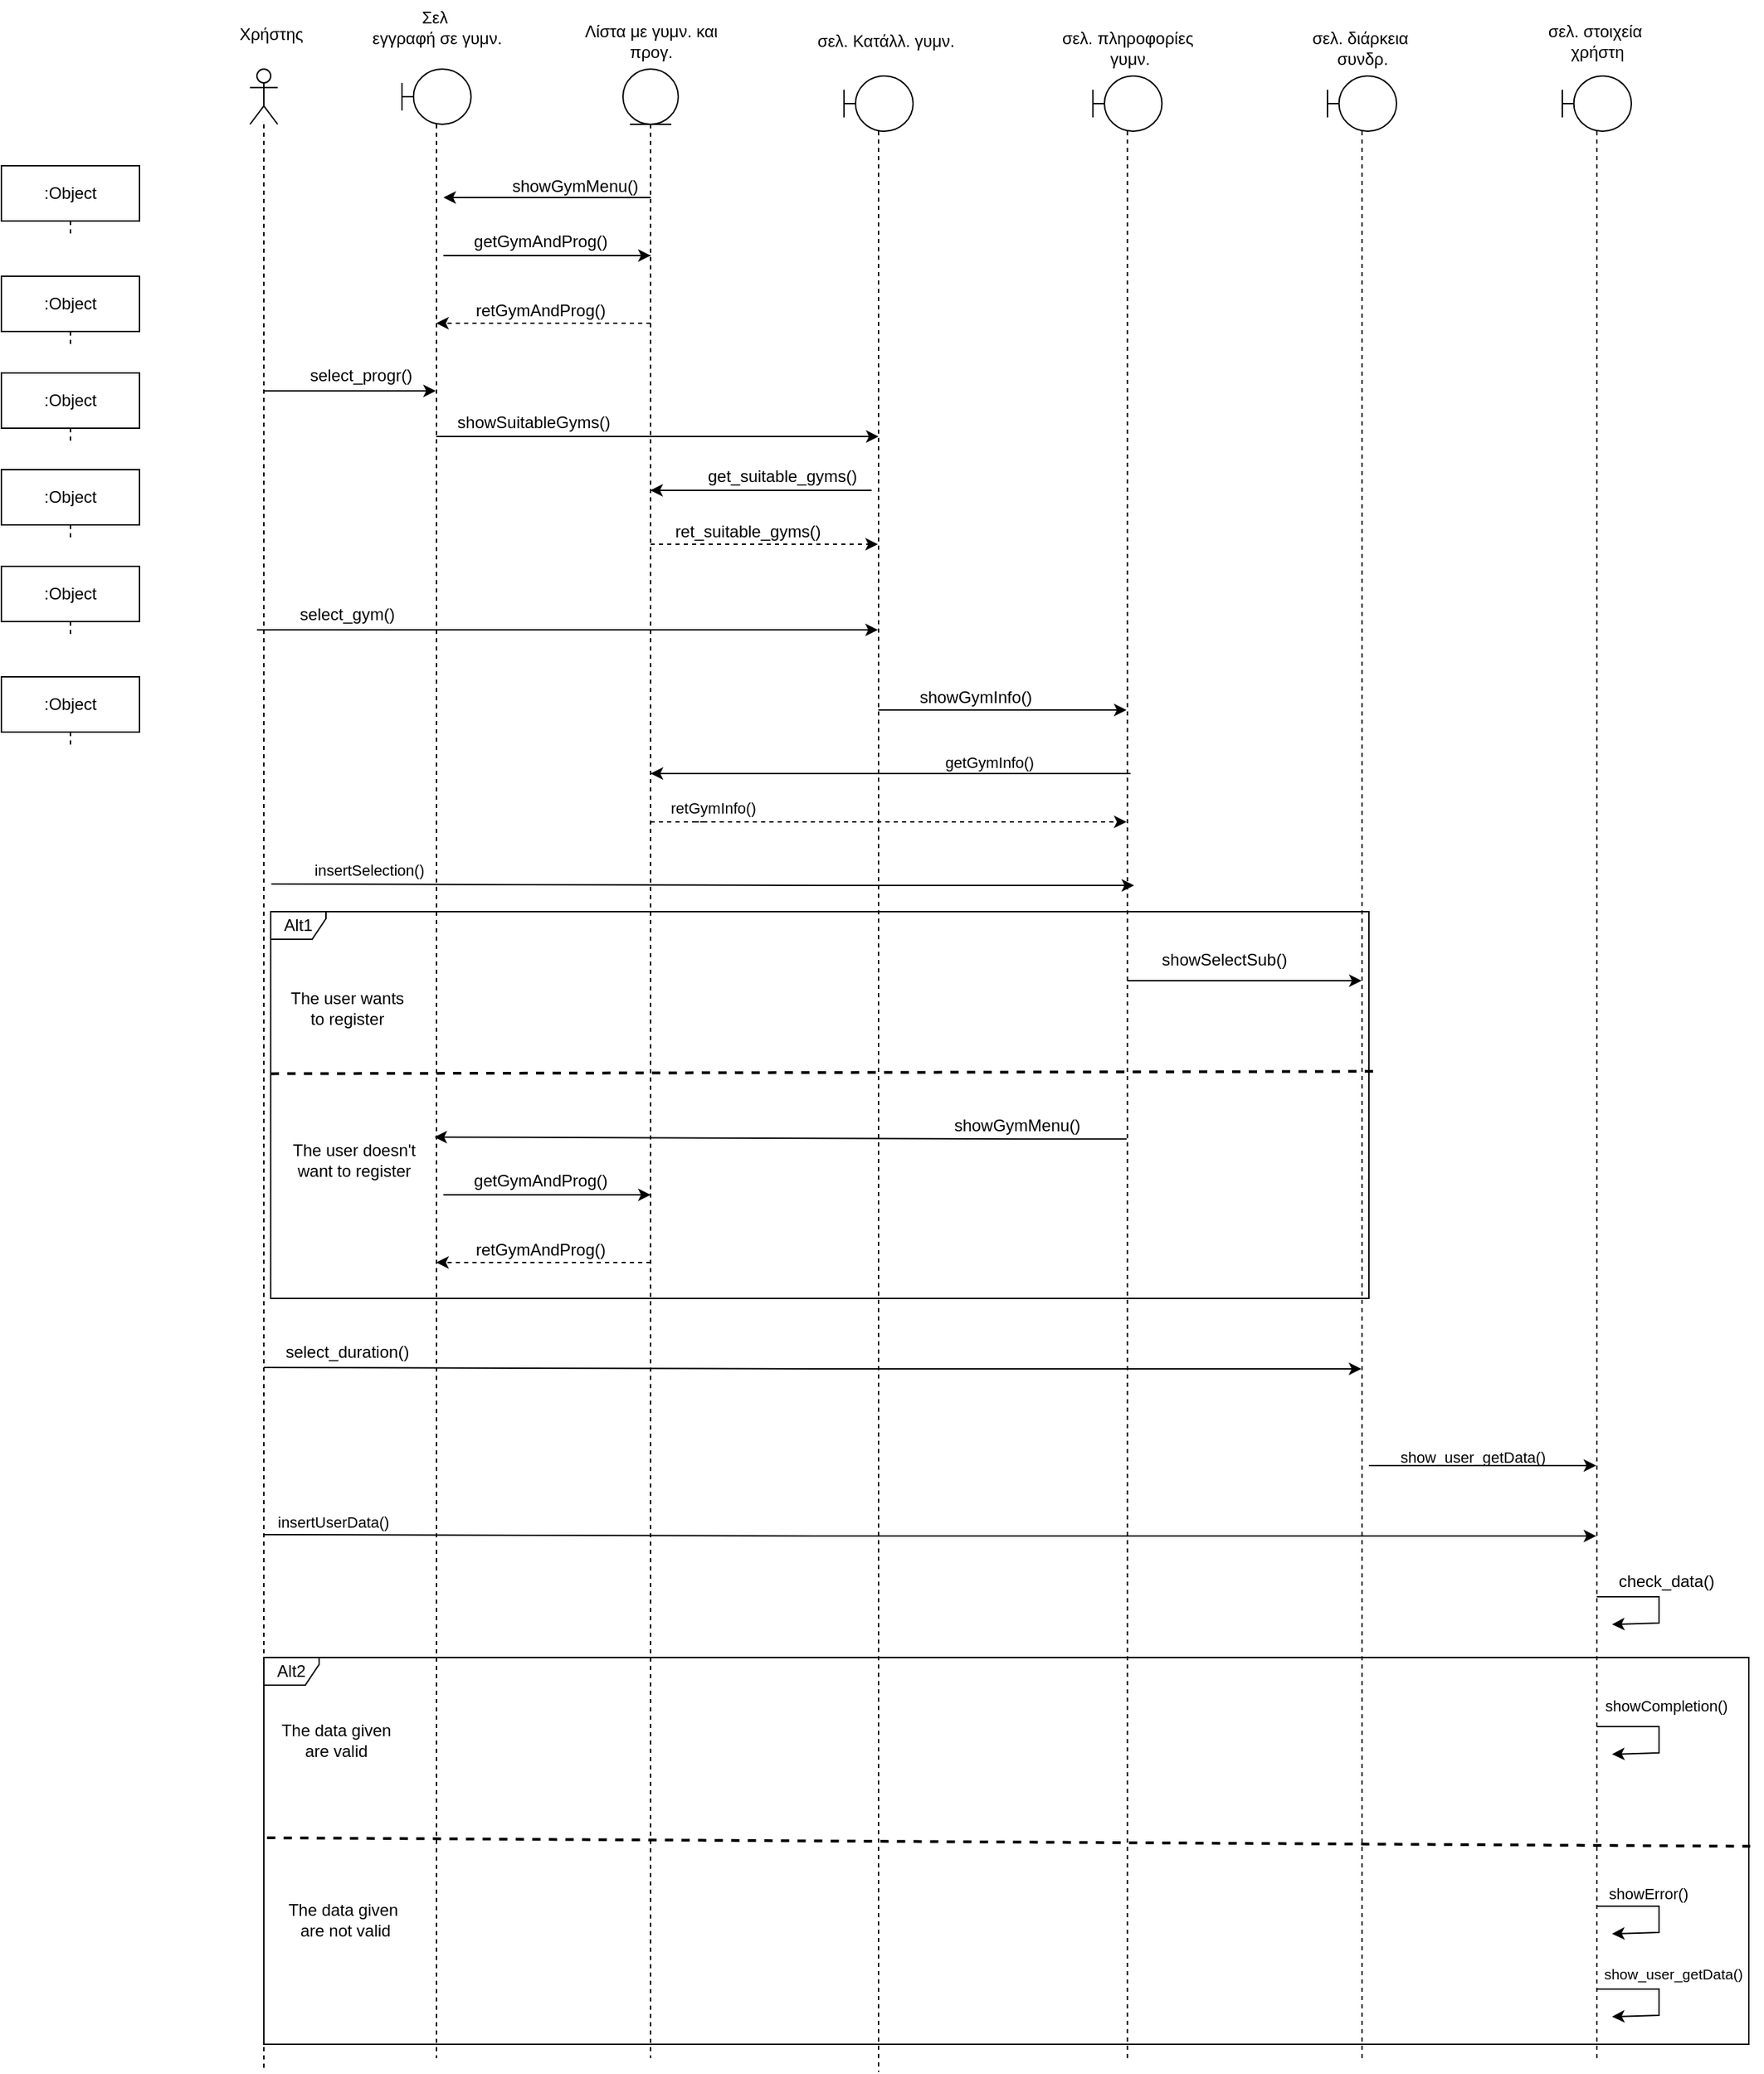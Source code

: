 <mxfile version="21.3.2">
  <diagram name="Σελίδα-1" id="bnlR6SahmsRWUH3v-4KW">
    <mxGraphModel dx="2331" dy="638" grid="1" gridSize="10" guides="1" tooltips="1" connect="1" arrows="1" fold="1" page="1" pageScale="1" pageWidth="1169" pageHeight="1654" math="0" shadow="0">
      <root>
        <mxCell id="0" />
        <mxCell id="1" parent="0" />
        <mxCell id="nyDjOfrzS_PwR3EFZTjZ-1" value="" style="shape=umlLifeline;perimeter=lifelinePerimeter;whiteSpace=wrap;html=1;container=1;dropTarget=0;collapsible=0;recursiveResize=0;outlineConnect=0;portConstraint=eastwest;newEdgeStyle={&quot;edgeStyle&quot;:&quot;elbowEdgeStyle&quot;,&quot;elbow&quot;:&quot;vertical&quot;,&quot;curved&quot;:0,&quot;rounded&quot;:0};participant=umlActor;" parent="1" vertex="1">
          <mxGeometry x="10" y="260" width="20" height="1450" as="geometry" />
        </mxCell>
        <mxCell id="nyDjOfrzS_PwR3EFZTjZ-2" value="" style="shape=umlLifeline;perimeter=lifelinePerimeter;whiteSpace=wrap;html=1;container=1;dropTarget=0;collapsible=0;recursiveResize=0;outlineConnect=0;portConstraint=eastwest;newEdgeStyle={&quot;edgeStyle&quot;:&quot;elbowEdgeStyle&quot;,&quot;elbow&quot;:&quot;vertical&quot;,&quot;curved&quot;:0,&quot;rounded&quot;:0};participant=umlBoundary;" parent="1" vertex="1">
          <mxGeometry x="960" y="265" width="50" height="1435" as="geometry" />
        </mxCell>
        <mxCell id="nyDjOfrzS_PwR3EFZTjZ-3" value="" style="shape=umlLifeline;perimeter=lifelinePerimeter;whiteSpace=wrap;html=1;container=1;dropTarget=0;collapsible=0;recursiveResize=0;outlineConnect=0;portConstraint=eastwest;newEdgeStyle={&quot;edgeStyle&quot;:&quot;elbowEdgeStyle&quot;,&quot;elbow&quot;:&quot;vertical&quot;,&quot;curved&quot;:0,&quot;rounded&quot;:0};participant=umlBoundary;" parent="1" vertex="1">
          <mxGeometry x="620.19" y="265" width="50" height="1435" as="geometry" />
        </mxCell>
        <mxCell id="nyDjOfrzS_PwR3EFZTjZ-4" value="" style="shape=umlLifeline;perimeter=lifelinePerimeter;whiteSpace=wrap;html=1;container=1;dropTarget=0;collapsible=0;recursiveResize=0;outlineConnect=0;portConstraint=eastwest;newEdgeStyle={&quot;edgeStyle&quot;:&quot;elbowEdgeStyle&quot;,&quot;elbow&quot;:&quot;vertical&quot;,&quot;curved&quot;:0,&quot;rounded&quot;:0};participant=umlBoundary;" parent="1" vertex="1">
          <mxGeometry x="440" y="265" width="50" height="1445" as="geometry" />
        </mxCell>
        <mxCell id="nyDjOfrzS_PwR3EFZTjZ-5" value="" style="shape=umlLifeline;perimeter=lifelinePerimeter;whiteSpace=wrap;html=1;container=1;dropTarget=0;collapsible=0;recursiveResize=0;outlineConnect=0;portConstraint=eastwest;newEdgeStyle={&quot;edgeStyle&quot;:&quot;elbowEdgeStyle&quot;,&quot;elbow&quot;:&quot;vertical&quot;,&quot;curved&quot;:0,&quot;rounded&quot;:0};participant=umlBoundary;" parent="1" vertex="1">
          <mxGeometry x="120" y="260" width="50" height="1440" as="geometry" />
        </mxCell>
        <mxCell id="nyDjOfrzS_PwR3EFZTjZ-10" value="Σελ&amp;nbsp;&lt;br&gt;εγγραφή σε γυμν." style="text;html=1;align=center;verticalAlign=middle;resizable=0;points=[];autosize=1;strokeColor=none;fillColor=none;" parent="1" vertex="1">
          <mxGeometry x="85" y="210" width="120" height="40" as="geometry" />
        </mxCell>
        <mxCell id="nyDjOfrzS_PwR3EFZTjZ-11" value="Λίστα με γυμν. και &lt;br&gt;προγ." style="text;html=1;align=center;verticalAlign=middle;resizable=0;points=[];autosize=1;strokeColor=none;fillColor=none;" parent="1" vertex="1">
          <mxGeometry x="240" y="220" width="120" height="40" as="geometry" />
        </mxCell>
        <mxCell id="nyDjOfrzS_PwR3EFZTjZ-12" value="σελ. Κατάλλ. γυμν." style="text;html=1;align=center;verticalAlign=middle;resizable=0;points=[];autosize=1;strokeColor=none;fillColor=none;" parent="1" vertex="1">
          <mxGeometry x="410" y="225" width="120" height="30" as="geometry" />
        </mxCell>
        <mxCell id="nyDjOfrzS_PwR3EFZTjZ-13" value="σελ. πληροφορίες&lt;br&gt;&amp;nbsp;γυμν." style="text;html=1;align=center;verticalAlign=middle;resizable=0;points=[];autosize=1;strokeColor=none;fillColor=none;" parent="1" vertex="1">
          <mxGeometry x="585" y="225" width="120" height="40" as="geometry" />
        </mxCell>
        <mxCell id="nyDjOfrzS_PwR3EFZTjZ-15" value="σελ. διάρκεια&amp;nbsp;&lt;br&gt;συνδρ." style="text;html=1;align=center;verticalAlign=middle;resizable=0;points=[];autosize=1;strokeColor=none;fillColor=none;" parent="1" vertex="1">
          <mxGeometry x="765" y="225" width="100" height="40" as="geometry" />
        </mxCell>
        <mxCell id="nyDjOfrzS_PwR3EFZTjZ-8" value="" style="shape=umlLifeline;perimeter=lifelinePerimeter;whiteSpace=wrap;html=1;container=1;dropTarget=0;collapsible=0;recursiveResize=0;outlineConnect=0;portConstraint=eastwest;newEdgeStyle={&quot;edgeStyle&quot;:&quot;elbowEdgeStyle&quot;,&quot;elbow&quot;:&quot;vertical&quot;,&quot;curved&quot;:0,&quot;rounded&quot;:0};participant=umlEntity;" parent="1" vertex="1">
          <mxGeometry x="280" y="260" width="40" height="1440" as="geometry" />
        </mxCell>
        <mxCell id="44u1UOUTEwnYV24cD757-49" value=":Object" style="shape=umlLifeline;perimeter=lifelinePerimeter;whiteSpace=wrap;html=1;container=1;collapsible=0;recursiveResize=0;outlineConnect=0;" parent="1" vertex="1">
          <mxGeometry x="-170" y="550" width="100" height="50" as="geometry" />
        </mxCell>
        <mxCell id="44u1UOUTEwnYV24cD757-50" value=":Object" style="shape=umlLifeline;perimeter=lifelinePerimeter;whiteSpace=wrap;html=1;container=1;collapsible=0;recursiveResize=0;outlineConnect=0;" parent="1" vertex="1">
          <mxGeometry x="-170" y="620" width="100" height="50" as="geometry" />
        </mxCell>
        <mxCell id="44u1UOUTEwnYV24cD757-51" value=":Object" style="shape=umlLifeline;perimeter=lifelinePerimeter;whiteSpace=wrap;html=1;container=1;collapsible=0;recursiveResize=0;outlineConnect=0;" parent="1" vertex="1">
          <mxGeometry x="-170" y="700" width="100" height="50" as="geometry" />
        </mxCell>
        <mxCell id="44u1UOUTEwnYV24cD757-54" value=":Object" style="shape=umlLifeline;perimeter=lifelinePerimeter;whiteSpace=wrap;html=1;container=1;collapsible=0;recursiveResize=0;outlineConnect=0;" parent="1" vertex="1">
          <mxGeometry x="-170" y="330" width="100" height="50" as="geometry" />
        </mxCell>
        <mxCell id="44u1UOUTEwnYV24cD757-55" value=":Object" style="shape=umlLifeline;perimeter=lifelinePerimeter;whiteSpace=wrap;html=1;container=1;collapsible=0;recursiveResize=0;outlineConnect=0;" parent="1" vertex="1">
          <mxGeometry x="-170" y="410" width="100" height="50" as="geometry" />
        </mxCell>
        <mxCell id="44u1UOUTEwnYV24cD757-56" value=":Object" style="shape=umlLifeline;perimeter=lifelinePerimeter;whiteSpace=wrap;html=1;container=1;collapsible=0;recursiveResize=0;outlineConnect=0;" parent="1" vertex="1">
          <mxGeometry x="-170" y="480" width="100" height="50" as="geometry" />
        </mxCell>
        <mxCell id="4nMGlKhWPUo4mE3yYb9U-2" value="" style="shape=umlLifeline;perimeter=lifelinePerimeter;whiteSpace=wrap;html=1;container=1;dropTarget=0;collapsible=0;recursiveResize=0;outlineConnect=0;portConstraint=eastwest;newEdgeStyle={&quot;edgeStyle&quot;:&quot;elbowEdgeStyle&quot;,&quot;elbow&quot;:&quot;vertical&quot;,&quot;curved&quot;:0,&quot;rounded&quot;:0};participant=umlBoundary;" vertex="1" parent="1">
          <mxGeometry x="790" y="265" width="50" height="1435" as="geometry" />
        </mxCell>
        <mxCell id="4nMGlKhWPUo4mE3yYb9U-3" value="σελ. στοιχεία&amp;nbsp;&lt;br&gt;χρήστη" style="text;html=1;align=center;verticalAlign=middle;resizable=0;points=[];autosize=1;strokeColor=none;fillColor=none;" vertex="1" parent="1">
          <mxGeometry x="940" y="220" width="90" height="40" as="geometry" />
        </mxCell>
        <mxCell id="4nMGlKhWPUo4mE3yYb9U-8" value="Χρήστης" style="text;html=1;align=center;verticalAlign=middle;resizable=0;points=[];autosize=1;strokeColor=none;fillColor=none;" vertex="1" parent="1">
          <mxGeometry x="-10" y="220" width="70" height="30" as="geometry" />
        </mxCell>
        <mxCell id="4nMGlKhWPUo4mE3yYb9U-10" value="" style="endArrow=classic;html=1;rounded=0;entryX=1.032;entryY=0.08;entryDx=0;entryDy=0;entryPerimeter=0;" edge="1" parent="1" source="nyDjOfrzS_PwR3EFZTjZ-3" target="4nMGlKhWPUo4mE3yYb9U-47">
          <mxGeometry width="50" height="50" relative="1" as="geometry">
            <mxPoint x="635.19" y="1034.66" as="sourcePoint" />
            <mxPoint x="485.0" y="1034.66" as="targetPoint" />
            <Array as="points">
              <mxPoint x="546.19" y="1034.66" />
              <mxPoint x="566.19" y="1034.66" />
            </Array>
          </mxGeometry>
        </mxCell>
        <mxCell id="4nMGlKhWPUo4mE3yYb9U-17" value="getGymAndProg()" style="text;html=1;align=center;verticalAlign=middle;resizable=0;points=[];autosize=1;strokeColor=none;fillColor=none;" vertex="1" parent="1">
          <mxGeometry x="160" y="1050" width="120" height="30" as="geometry" />
        </mxCell>
        <mxCell id="4nMGlKhWPUo4mE3yYb9U-19" value="" style="endArrow=classic;html=1;rounded=0;dashed=1;" edge="1" parent="1">
          <mxGeometry x="-0.179" y="-11" width="50" height="50" relative="1" as="geometry">
            <mxPoint x="300" y="604" as="sourcePoint" />
            <mxPoint x="464.5" y="604" as="targetPoint" />
            <Array as="points">
              <mxPoint x="341" y="604" />
            </Array>
            <mxPoint x="11" y="-11" as="offset" />
          </mxGeometry>
        </mxCell>
        <mxCell id="4nMGlKhWPUo4mE3yYb9U-21" value="retGymAndProg()" style="text;html=1;align=center;verticalAlign=middle;resizable=0;points=[];autosize=1;strokeColor=none;fillColor=none;" vertex="1" parent="1">
          <mxGeometry x="160" y="1100" width="120" height="30" as="geometry" />
        </mxCell>
        <mxCell id="4nMGlKhWPUo4mE3yYb9U-22" value="showGymMenu()" style="text;html=1;align=center;verticalAlign=middle;resizable=0;points=[];autosize=1;strokeColor=none;fillColor=none;" vertex="1" parent="1">
          <mxGeometry x="510.19" y="1010" width="110" height="30" as="geometry" />
        </mxCell>
        <mxCell id="4nMGlKhWPUo4mE3yYb9U-23" value="" style="endArrow=classic;html=1;rounded=0;" edge="1" parent="1">
          <mxGeometry width="50" height="50" relative="1" as="geometry">
            <mxPoint x="19.81" y="493" as="sourcePoint" />
            <mxPoint x="144.5" y="493" as="targetPoint" />
            <Array as="points">
              <mxPoint x="100" y="493" />
            </Array>
          </mxGeometry>
        </mxCell>
        <mxCell id="4nMGlKhWPUo4mE3yYb9U-28" value="get_suitable_gyms()" style="text;html=1;align=center;verticalAlign=middle;resizable=0;points=[];autosize=1;strokeColor=none;fillColor=none;" vertex="1" parent="1">
          <mxGeometry x="330" y="540" width="130" height="30" as="geometry" />
        </mxCell>
        <mxCell id="4nMGlKhWPUo4mE3yYb9U-30" value="" style="endArrow=classic;html=1;rounded=0;dashed=1;" edge="1" parent="1">
          <mxGeometry x="-0.179" y="-11" width="50" height="50" relative="1" as="geometry">
            <mxPoint x="300.0" y="1124" as="sourcePoint" />
            <mxPoint x="144.81" y="1124" as="targetPoint" />
            <Array as="points">
              <mxPoint x="240.0" y="1124" />
            </Array>
            <mxPoint x="11" y="-11" as="offset" />
          </mxGeometry>
        </mxCell>
        <mxCell id="4nMGlKhWPUo4mE3yYb9U-31" value="ret_suitable_gyms()" style="text;html=1;align=center;verticalAlign=middle;resizable=0;points=[];autosize=1;strokeColor=none;fillColor=none;" vertex="1" parent="1">
          <mxGeometry x="305" y="580" width="130" height="30" as="geometry" />
        </mxCell>
        <mxCell id="4nMGlKhWPUo4mE3yYb9U-32" value="" style="endArrow=classic;html=1;rounded=0;" edge="1" parent="1">
          <mxGeometry width="50" height="50" relative="1" as="geometry">
            <mxPoint x="144.81" y="526" as="sourcePoint" />
            <mxPoint x="465" y="526" as="targetPoint" />
            <Array as="points">
              <mxPoint x="370" y="526" />
            </Array>
          </mxGeometry>
        </mxCell>
        <mxCell id="4nMGlKhWPUo4mE3yYb9U-33" value="showSuitableGyms()" style="text;html=1;align=center;verticalAlign=middle;resizable=0;points=[];autosize=1;strokeColor=none;fillColor=none;" vertex="1" parent="1">
          <mxGeometry x="150" y="501" width="130" height="30" as="geometry" />
        </mxCell>
        <mxCell id="4nMGlKhWPUo4mE3yYb9U-34" value="" style="endArrow=classic;html=1;rounded=0;" edge="1" parent="1">
          <mxGeometry width="50" height="50" relative="1" as="geometry">
            <mxPoint x="15" y="666" as="sourcePoint" />
            <mxPoint x="464.5" y="666" as="targetPoint" />
            <Array as="points">
              <mxPoint x="90" y="666" />
            </Array>
          </mxGeometry>
        </mxCell>
        <mxCell id="4nMGlKhWPUo4mE3yYb9U-35" value="select_gym()" style="text;html=1;align=center;verticalAlign=middle;resizable=0;points=[];autosize=1;strokeColor=none;fillColor=none;" vertex="1" parent="1">
          <mxGeometry x="35" y="640" width="90" height="30" as="geometry" />
        </mxCell>
        <mxCell id="4nMGlKhWPUo4mE3yYb9U-36" value="" style="endArrow=classic;html=1;rounded=0;" edge="1" parent="1" target="nyDjOfrzS_PwR3EFZTjZ-8">
          <mxGeometry width="50" height="50" relative="1" as="geometry">
            <mxPoint x="647.34" y="770" as="sourcePoint" />
            <mxPoint x="482.65" y="770" as="targetPoint" />
            <Array as="points">
              <mxPoint x="572.84" y="770" />
            </Array>
          </mxGeometry>
        </mxCell>
        <mxCell id="4nMGlKhWPUo4mE3yYb9U-39" value="retGymInfo()" style="text;html=1;align=center;verticalAlign=middle;resizable=0;points=[];autosize=1;strokeColor=none;fillColor=none;fontSize=11;" vertex="1" parent="1">
          <mxGeometry x="300" y="780" width="90" height="30" as="geometry" />
        </mxCell>
        <mxCell id="4nMGlKhWPUo4mE3yYb9U-40" value="" style="endArrow=classic;html=1;rounded=0;dashed=1;" edge="1" parent="1">
          <mxGeometry x="-0.179" y="-11" width="50" height="50" relative="1" as="geometry">
            <mxPoint x="300" y="805" as="sourcePoint" />
            <mxPoint x="644.5" y="805" as="targetPoint" />
            <Array as="points">
              <mxPoint x="341" y="805" />
              <mxPoint x="330" y="805" />
            </Array>
            <mxPoint x="11" y="-11" as="offset" />
          </mxGeometry>
        </mxCell>
        <mxCell id="4nMGlKhWPUo4mE3yYb9U-41" value="" style="endArrow=classic;html=1;rounded=0;" edge="1" parent="1">
          <mxGeometry width="50" height="50" relative="1" as="geometry">
            <mxPoint x="464.81" y="724" as="sourcePoint" />
            <mxPoint x="644.5" y="724" as="targetPoint" />
            <Array as="points">
              <mxPoint x="480" y="724" />
            </Array>
          </mxGeometry>
        </mxCell>
        <mxCell id="4nMGlKhWPUo4mE3yYb9U-43" value="insertSelection()" style="endArrow=classic;html=1;rounded=0;" edge="1" parent="1">
          <mxGeometry x="-0.776" y="10" width="50" height="50" relative="1" as="geometry">
            <mxPoint x="25.5" y="850" as="sourcePoint" />
            <mxPoint x="650" y="851" as="targetPoint" />
            <Array as="points">
              <mxPoint x="425.5" y="851" />
            </Array>
            <mxPoint as="offset" />
          </mxGeometry>
        </mxCell>
        <mxCell id="4nMGlKhWPUo4mE3yYb9U-44" value="Alt1" style="shape=umlFrame;whiteSpace=wrap;html=1;pointerEvents=0;width=40;height=20;" vertex="1" parent="1">
          <mxGeometry x="25" y="870" width="795" height="280" as="geometry" />
        </mxCell>
        <mxCell id="4nMGlKhWPUo4mE3yYb9U-45" value="" style="endArrow=none;dashed=1;html=1;rounded=0;strokeWidth=2;entryX=1.007;entryY=0.413;entryDx=0;entryDy=0;entryPerimeter=0;exitX=0;exitY=0.419;exitDx=0;exitDy=0;exitPerimeter=0;" edge="1" parent="1" source="4nMGlKhWPUo4mE3yYb9U-44" target="4nMGlKhWPUo4mE3yYb9U-44">
          <mxGeometry width="50" height="50" relative="1" as="geometry">
            <mxPoint x="40" y="1126" as="sourcePoint" />
            <mxPoint x="880" y="1140" as="targetPoint" />
          </mxGeometry>
        </mxCell>
        <mxCell id="4nMGlKhWPUo4mE3yYb9U-46" value="The user wants &lt;br&gt;to register" style="text;html=1;align=center;verticalAlign=middle;resizable=0;points=[];autosize=1;strokeColor=none;fillColor=none;" vertex="1" parent="1">
          <mxGeometry x="25" y="920" width="110" height="40" as="geometry" />
        </mxCell>
        <mxCell id="4nMGlKhWPUo4mE3yYb9U-47" value="The user doesn&#39;t &lt;br&gt;want to register" style="text;html=1;align=center;verticalAlign=middle;resizable=0;points=[];autosize=1;strokeColor=none;fillColor=none;" vertex="1" parent="1">
          <mxGeometry x="30" y="1030" width="110" height="40" as="geometry" />
        </mxCell>
        <mxCell id="4nMGlKhWPUo4mE3yYb9U-48" value="" style="endArrow=classic;html=1;rounded=0;" edge="1" parent="1">
          <mxGeometry width="50" height="50" relative="1" as="geometry">
            <mxPoint x="645.0" y="920" as="sourcePoint" />
            <mxPoint x="814.69" y="920.0" as="targetPoint" />
            <Array as="points">
              <mxPoint x="712.94" y="920" />
            </Array>
          </mxGeometry>
        </mxCell>
        <mxCell id="4nMGlKhWPUo4mE3yYb9U-49" value="showSelectSub()" style="text;html=1;align=center;verticalAlign=middle;resizable=0;points=[];autosize=1;strokeColor=none;fillColor=none;" vertex="1" parent="1">
          <mxGeometry x="660" y="890" width="110" height="30" as="geometry" />
        </mxCell>
        <mxCell id="4nMGlKhWPUo4mE3yYb9U-24" value="select_progr()" style="text;html=1;align=center;verticalAlign=middle;resizable=0;points=[];autosize=1;strokeColor=none;fillColor=none;" vertex="1" parent="1">
          <mxGeometry x="40" y="467" width="100" height="30" as="geometry" />
        </mxCell>
        <mxCell id="4nMGlKhWPUo4mE3yYb9U-42" value="showGymInfo()" style="text;html=1;align=center;verticalAlign=middle;resizable=0;points=[];autosize=1;strokeColor=none;fillColor=none;" vertex="1" parent="1">
          <mxGeometry x="485" y="700" width="100" height="30" as="geometry" />
        </mxCell>
        <mxCell id="4nMGlKhWPUo4mE3yYb9U-59" value="" style="endArrow=classic;html=1;rounded=0;" edge="1" parent="1" source="nyDjOfrzS_PwR3EFZTjZ-8">
          <mxGeometry width="50" height="50" relative="1" as="geometry">
            <mxPoint x="635.19" y="1074.66" as="sourcePoint" />
            <mxPoint x="300" y="1075" as="targetPoint" />
            <Array as="points">
              <mxPoint x="150" y="1075" />
            </Array>
          </mxGeometry>
        </mxCell>
        <mxCell id="4nMGlKhWPUo4mE3yYb9U-60" value="" style="endArrow=classic;html=1;rounded=0;" edge="1" parent="1">
          <mxGeometry width="50" height="50" relative="1" as="geometry">
            <mxPoint x="460" y="565" as="sourcePoint" />
            <mxPoint x="299.81" y="565" as="targetPoint" />
            <Array as="points">
              <mxPoint x="381" y="565" />
              <mxPoint x="401" y="565" />
            </Array>
          </mxGeometry>
        </mxCell>
        <mxCell id="4nMGlKhWPUo4mE3yYb9U-62" value="getGymInfo()" style="text;html=1;align=center;verticalAlign=middle;resizable=0;points=[];autosize=1;strokeColor=none;fillColor=none;fontSize=11;" vertex="1" parent="1">
          <mxGeometry x="500" y="747" width="90" height="30" as="geometry" />
        </mxCell>
        <mxCell id="4nMGlKhWPUo4mE3yYb9U-63" value="" style="endArrow=classic;html=1;rounded=0;" edge="1" parent="1">
          <mxGeometry width="50" height="50" relative="1" as="geometry">
            <mxPoint x="300.19" y="353" as="sourcePoint" />
            <mxPoint x="150" y="353" as="targetPoint" />
            <Array as="points">
              <mxPoint x="221.19" y="353" />
              <mxPoint x="241.19" y="353" />
            </Array>
          </mxGeometry>
        </mxCell>
        <mxCell id="4nMGlKhWPUo4mE3yYb9U-64" value="showGymMenu()" style="text;html=1;align=center;verticalAlign=middle;resizable=0;points=[];autosize=1;strokeColor=none;fillColor=none;" vertex="1" parent="1">
          <mxGeometry x="190.0" y="330" width="110" height="30" as="geometry" />
        </mxCell>
        <mxCell id="4nMGlKhWPUo4mE3yYb9U-66" value="getGymAndProg()" style="text;html=1;align=center;verticalAlign=middle;resizable=0;points=[];autosize=1;strokeColor=none;fillColor=none;" vertex="1" parent="1">
          <mxGeometry x="160" y="370" width="120" height="30" as="geometry" />
        </mxCell>
        <mxCell id="4nMGlKhWPUo4mE3yYb9U-67" value="retGymAndProg()" style="text;html=1;align=center;verticalAlign=middle;resizable=0;points=[];autosize=1;strokeColor=none;fillColor=none;" vertex="1" parent="1">
          <mxGeometry x="160" y="420" width="120" height="30" as="geometry" />
        </mxCell>
        <mxCell id="4nMGlKhWPUo4mE3yYb9U-68" value="" style="endArrow=classic;html=1;rounded=0;dashed=1;" edge="1" parent="1">
          <mxGeometry x="-0.179" y="-11" width="50" height="50" relative="1" as="geometry">
            <mxPoint x="300.0" y="444" as="sourcePoint" />
            <mxPoint x="144.81" y="444" as="targetPoint" />
            <Array as="points">
              <mxPoint x="240.0" y="444" />
            </Array>
            <mxPoint x="11" y="-11" as="offset" />
          </mxGeometry>
        </mxCell>
        <mxCell id="4nMGlKhWPUo4mE3yYb9U-69" value="" style="endArrow=classic;html=1;rounded=0;" edge="1" parent="1">
          <mxGeometry width="50" height="50" relative="1" as="geometry">
            <mxPoint x="300" y="395" as="sourcePoint" />
            <mxPoint x="300" y="395" as="targetPoint" />
            <Array as="points">
              <mxPoint x="150" y="395" />
            </Array>
          </mxGeometry>
        </mxCell>
        <mxCell id="4nMGlKhWPUo4mE3yYb9U-70" value="select_duration()" style="text;html=1;align=center;verticalAlign=middle;resizable=0;points=[];autosize=1;strokeColor=none;fillColor=none;" vertex="1" parent="1">
          <mxGeometry x="25" y="1174" width="110" height="30" as="geometry" />
        </mxCell>
        <mxCell id="4nMGlKhWPUo4mE3yYb9U-71" value="" style="endArrow=classic;html=1;rounded=0;" edge="1" parent="1" target="4nMGlKhWPUo4mE3yYb9U-2">
          <mxGeometry x="-0.471" y="11" width="50" height="50" relative="1" as="geometry">
            <mxPoint x="20" y="1200" as="sourcePoint" />
            <mxPoint x="644.5" y="1201" as="targetPoint" />
            <Array as="points">
              <mxPoint x="420" y="1201" />
            </Array>
            <mxPoint as="offset" />
          </mxGeometry>
        </mxCell>
        <mxCell id="4nMGlKhWPUo4mE3yYb9U-72" value="" style="endArrow=classic;html=1;rounded=0;" edge="1" parent="1">
          <mxGeometry x="-0.471" y="11" width="50" height="50" relative="1" as="geometry">
            <mxPoint x="820" y="1271" as="sourcePoint" />
            <mxPoint x="984.5" y="1271" as="targetPoint" />
            <Array as="points">
              <mxPoint x="820" y="1271" />
            </Array>
            <mxPoint as="offset" />
          </mxGeometry>
        </mxCell>
        <mxCell id="4nMGlKhWPUo4mE3yYb9U-73" value="show_user_getData()" style="text;html=1;align=center;verticalAlign=middle;resizable=0;points=[];autosize=1;strokeColor=none;fillColor=none;fontSize=10.5;" vertex="1" parent="1">
          <mxGeometry x="975" y="1624" width="130" height="30" as="geometry" />
        </mxCell>
        <mxCell id="4nMGlKhWPUo4mE3yYb9U-75" value="insertUserData()" style="endArrow=classic;html=1;rounded=0;" edge="1" parent="1">
          <mxGeometry x="-0.896" y="9" width="50" height="50" relative="1" as="geometry">
            <mxPoint x="20" y="1321" as="sourcePoint" />
            <mxPoint x="984.5" y="1322" as="targetPoint" />
            <Array as="points">
              <mxPoint x="420" y="1322" />
            </Array>
            <mxPoint as="offset" />
          </mxGeometry>
        </mxCell>
        <mxCell id="4nMGlKhWPUo4mE3yYb9U-76" value="" style="endArrow=classic;html=1;rounded=0;entryX=1.067;entryY=0.09;entryDx=0;entryDy=0;entryPerimeter=0;" edge="1" parent="1">
          <mxGeometry x="1" y="392" width="50" height="50" relative="1" as="geometry">
            <mxPoint x="984.929" y="1366" as="sourcePoint" />
            <mxPoint x="996" y="1386" as="targetPoint" />
            <Array as="points">
              <mxPoint x="1030" y="1366" />
              <mxPoint x="1030" y="1385" />
            </Array>
            <mxPoint x="-367" y="-228" as="offset" />
          </mxGeometry>
        </mxCell>
        <mxCell id="4nMGlKhWPUo4mE3yYb9U-77" value="check_data()" style="text;html=1;align=center;verticalAlign=middle;resizable=0;points=[];autosize=1;strokeColor=none;fillColor=none;" vertex="1" parent="1">
          <mxGeometry x="990" y="1340" width="90" height="30" as="geometry" />
        </mxCell>
        <mxCell id="4nMGlKhWPUo4mE3yYb9U-78" value="Alt2" style="shape=umlFrame;whiteSpace=wrap;html=1;pointerEvents=0;width=40;height=20;" vertex="1" parent="1">
          <mxGeometry x="20" y="1410" width="1075" height="280" as="geometry" />
        </mxCell>
        <mxCell id="4nMGlKhWPUo4mE3yYb9U-79" value="" style="endArrow=none;dashed=1;html=1;rounded=0;strokeWidth=2;entryX=1.001;entryY=0.488;entryDx=0;entryDy=0;entryPerimeter=0;exitX=0;exitY=0.419;exitDx=0;exitDy=0;exitPerimeter=0;" edge="1" parent="1" target="4nMGlKhWPUo4mE3yYb9U-78">
          <mxGeometry width="50" height="50" relative="1" as="geometry">
            <mxPoint x="22.31" y="1540.5" as="sourcePoint" />
            <mxPoint x="823.31" y="1539.5" as="targetPoint" />
          </mxGeometry>
        </mxCell>
        <mxCell id="4nMGlKhWPUo4mE3yYb9U-80" value="The data given&lt;br&gt;are valid" style="text;html=1;align=center;verticalAlign=middle;resizable=0;points=[];autosize=1;strokeColor=none;fillColor=none;" vertex="1" parent="1">
          <mxGeometry x="22.31" y="1450" width="100" height="40" as="geometry" />
        </mxCell>
        <mxCell id="4nMGlKhWPUo4mE3yYb9U-81" value="The data given&lt;br&gt;&amp;nbsp;are not&amp;nbsp;valid" style="text;html=1;align=center;verticalAlign=middle;resizable=0;points=[];autosize=1;strokeColor=none;fillColor=none;" vertex="1" parent="1">
          <mxGeometry x="27.31" y="1580" width="100" height="40" as="geometry" />
        </mxCell>
        <mxCell id="4nMGlKhWPUo4mE3yYb9U-82" value="" style="endArrow=classic;html=1;rounded=0;entryX=1.067;entryY=0.09;entryDx=0;entryDy=0;entryPerimeter=0;" edge="1" parent="1">
          <mxGeometry x="1" y="392" width="50" height="50" relative="1" as="geometry">
            <mxPoint x="984.929" y="1590" as="sourcePoint" />
            <mxPoint x="996" y="1610" as="targetPoint" />
            <Array as="points">
              <mxPoint x="1030" y="1590" />
              <mxPoint x="1030" y="1609" />
            </Array>
            <mxPoint x="-367" y="-228" as="offset" />
          </mxGeometry>
        </mxCell>
        <mxCell id="4nMGlKhWPUo4mE3yYb9U-83" value="showCompletion()" style="text;html=1;align=center;verticalAlign=middle;resizable=0;points=[];autosize=1;strokeColor=none;fillColor=none;fontSize=11;" vertex="1" parent="1">
          <mxGeometry x="980" y="1430" width="110" height="30" as="geometry" />
        </mxCell>
        <mxCell id="4nMGlKhWPUo4mE3yYb9U-84" value="showError()" style="text;html=1;align=center;verticalAlign=middle;resizable=0;points=[];autosize=1;strokeColor=none;fillColor=none;fontSize=11;" vertex="1" parent="1">
          <mxGeometry x="982.31" y="1566" width="80" height="30" as="geometry" />
        </mxCell>
        <mxCell id="4nMGlKhWPUo4mE3yYb9U-85" value="" style="endArrow=classic;html=1;rounded=0;entryX=1.067;entryY=0.09;entryDx=0;entryDy=0;entryPerimeter=0;" edge="1" parent="1">
          <mxGeometry x="1" y="392" width="50" height="50" relative="1" as="geometry">
            <mxPoint x="984.929" y="1460" as="sourcePoint" />
            <mxPoint x="996" y="1480" as="targetPoint" />
            <Array as="points">
              <mxPoint x="1030" y="1460" />
              <mxPoint x="1030" y="1479" />
            </Array>
            <mxPoint x="-367" y="-228" as="offset" />
          </mxGeometry>
        </mxCell>
        <mxCell id="4nMGlKhWPUo4mE3yYb9U-88" value="" style="endArrow=classic;html=1;rounded=0;entryX=1.067;entryY=0.09;entryDx=0;entryDy=0;entryPerimeter=0;" edge="1" parent="1">
          <mxGeometry x="1" y="392" width="50" height="50" relative="1" as="geometry">
            <mxPoint x="984.929" y="1650" as="sourcePoint" />
            <mxPoint x="996" y="1670" as="targetPoint" />
            <Array as="points">
              <mxPoint x="1030" y="1650" />
              <mxPoint x="1030" y="1669" />
            </Array>
            <mxPoint x="-367" y="-228" as="offset" />
          </mxGeometry>
        </mxCell>
        <mxCell id="4nMGlKhWPUo4mE3yYb9U-89" value="show_user_getData()" style="text;html=1;align=center;verticalAlign=middle;resizable=0;points=[];autosize=1;strokeColor=none;fillColor=none;fontSize=11;" vertex="1" parent="1">
          <mxGeometry x="830" y="1250" width="130" height="30" as="geometry" />
        </mxCell>
      </root>
    </mxGraphModel>
  </diagram>
</mxfile>
